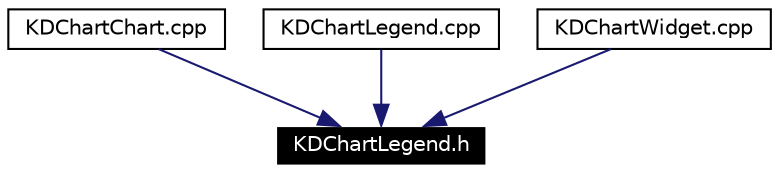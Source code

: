 digraph G
{
  edge [fontname="Helvetica",fontsize=10,labelfontname="Helvetica",labelfontsize=10];
  node [fontname="Helvetica",fontsize=10,shape=record];
  Node2011 [label="KDChartLegend.h",height=0.2,width=0.4,color="white", fillcolor="black", style="filled" fontcolor="white"];
  Node2012 -> Node2011 [color="midnightblue",fontsize=10,style="solid",fontname="Helvetica"];
  Node2012 [label="KDChartChart.cpp",height=0.2,width=0.4,color="black",URL="$_k_d_chart_chart_8cpp.html"];
  Node2013 -> Node2011 [color="midnightblue",fontsize=10,style="solid",fontname="Helvetica"];
  Node2013 [label="KDChartLegend.cpp",height=0.2,width=0.4,color="black",URL="$_k_d_chart_legend_8cpp.html"];
  Node2014 -> Node2011 [color="midnightblue",fontsize=10,style="solid",fontname="Helvetica"];
  Node2014 [label="KDChartWidget.cpp",height=0.2,width=0.4,color="black",URL="$_k_d_chart_widget_8cpp.html"];
}
